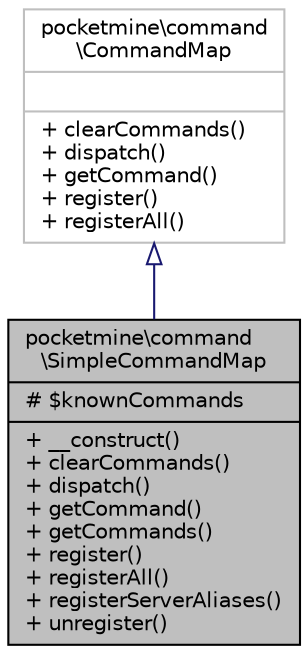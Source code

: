 digraph "pocketmine\command\SimpleCommandMap"
{
 // INTERACTIVE_SVG=YES
 // LATEX_PDF_SIZE
  edge [fontname="Helvetica",fontsize="10",labelfontname="Helvetica",labelfontsize="10"];
  node [fontname="Helvetica",fontsize="10",shape=record];
  Node1 [label="{pocketmine\\command\l\\SimpleCommandMap\n|# $knownCommands\l|+ __construct()\l+ clearCommands()\l+ dispatch()\l+ getCommand()\l+ getCommands()\l+ register()\l+ registerAll()\l+ registerServerAliases()\l+ unregister()\l}",height=0.2,width=0.4,color="black", fillcolor="grey75", style="filled", fontcolor="black",tooltip=" "];
  Node2 -> Node1 [dir="back",color="midnightblue",fontsize="10",style="solid",arrowtail="onormal",fontname="Helvetica"];
  Node2 [label="{pocketmine\\command\l\\CommandMap\n||+ clearCommands()\l+ dispatch()\l+ getCommand()\l+ register()\l+ registerAll()\l}",height=0.2,width=0.4,color="grey75", fillcolor="white", style="filled",URL="$de/d06/interfacepocketmine_1_1command_1_1_command_map.html",tooltip=" "];
}
